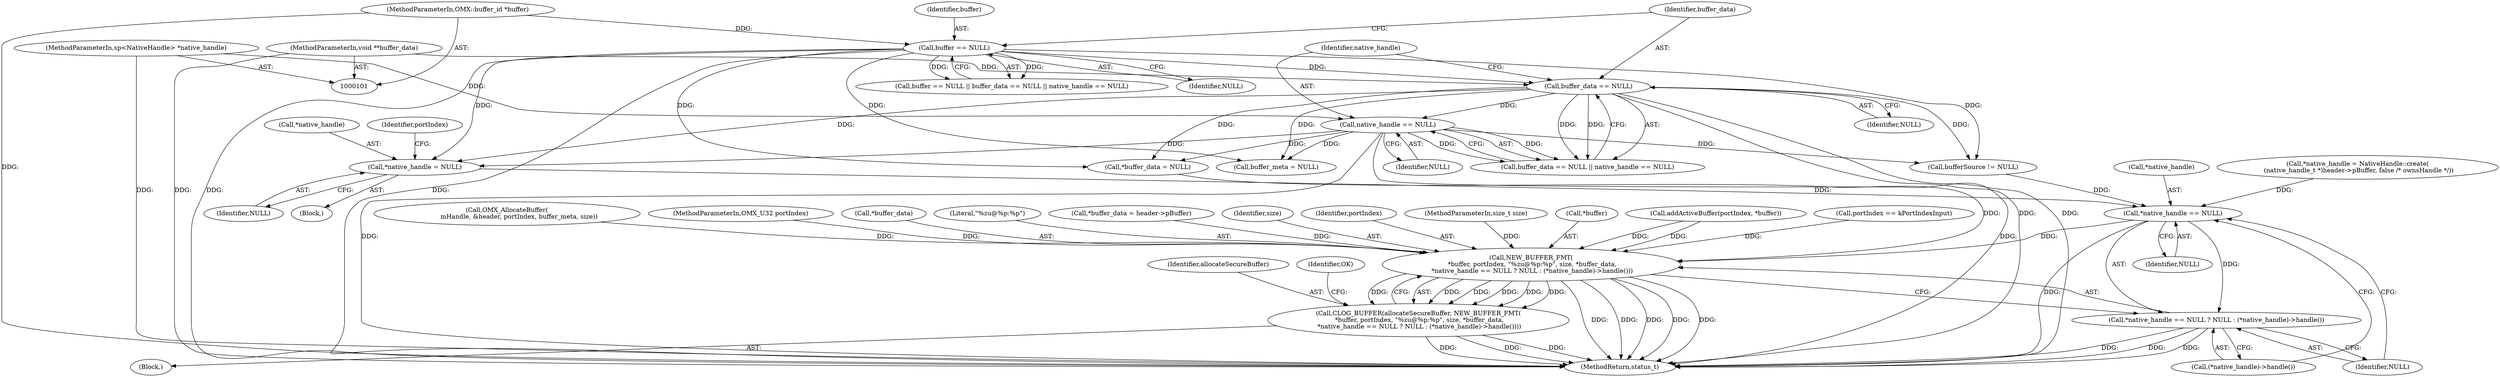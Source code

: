 digraph "0_Android_1d4feebdb85db46e138530f360d9ff2490e14353@pointer" {
"1000219" [label="(Call,*native_handle = NULL)"];
"1000110" [label="(Call,buffer == NULL)"];
"1000104" [label="(MethodParameterIn,OMX::buffer_id *buffer)"];
"1000117" [label="(Call,native_handle == NULL)"];
"1000106" [label="(MethodParameterIn,sp<NativeHandle> *native_handle)"];
"1000114" [label="(Call,buffer_data == NULL)"];
"1000105" [label="(MethodParameterIn,void **buffer_data)"];
"1000250" [label="(Call,*native_handle == NULL)"];
"1000241" [label="(Call,NEW_BUFFER_FMT(\n *buffer, portIndex, \"%zu@%p:%p\", size, *buffer_data,\n *native_handle == NULL ? NULL : (*native_handle)->handle()))"];
"1000239" [label="(Call,CLOG_BUFFER(allocateSecureBuffer, NEW_BUFFER_FMT(\n *buffer, portIndex, \"%zu@%p:%p\", size, *buffer_data,\n *native_handle == NULL ? NULL : (*native_handle)->handle())))"];
"1000249" [label="(Call,*native_handle == NULL ? NULL : (*native_handle)->handle())"];
"1000246" [label="(Identifier,size)"];
"1000244" [label="(Identifier,portIndex)"];
"1000249" [label="(Call,*native_handle == NULL ? NULL : (*native_handle)->handle())"];
"1000117" [label="(Call,native_handle == NULL)"];
"1000119" [label="(Identifier,NULL)"];
"1000105" [label="(MethodParameterIn,void **buffer_data)"];
"1000110" [label="(Call,buffer == NULL)"];
"1000103" [label="(MethodParameterIn,size_t size)"];
"1000115" [label="(Identifier,buffer_data)"];
"1000242" [label="(Call,*buffer)"];
"1000118" [label="(Identifier,native_handle)"];
"1000251" [label="(Call,*native_handle)"];
"1000170" [label="(Call,buffer_meta = NULL)"];
"1000253" [label="(Identifier,NULL)"];
"1000258" [label="(MethodReturn,status_t)"];
"1000223" [label="(Call,addActiveBuffer(portIndex, *buffer))"];
"1000113" [label="(Call,buffer_data == NULL || native_handle == NULL)"];
"1000254" [label="(Identifier,NULL)"];
"1000219" [label="(Call,*native_handle = NULL)"];
"1000239" [label="(Call,CLOG_BUFFER(allocateSecureBuffer, NEW_BUFFER_FMT(\n *buffer, portIndex, \"%zu@%p:%p\", size, *buffer_data,\n *native_handle == NULL ? NULL : (*native_handle)->handle())))"];
"1000233" [label="(Call,portIndex == kPortIndexInput)"];
"1000111" [label="(Identifier,buffer)"];
"1000257" [label="(Identifier,OK)"];
"1000106" [label="(MethodParameterIn,sp<NativeHandle> *native_handle)"];
"1000240" [label="(Identifier,allocateSecureBuffer)"];
"1000112" [label="(Identifier,NULL)"];
"1000222" [label="(Identifier,NULL)"];
"1000107" [label="(Block,)"];
"1000230" [label="(Call,bufferSource != NULL)"];
"1000197" [label="(Call,*buffer_data = NULL)"];
"1000149" [label="(Call,OMX_AllocateBuffer(\n            mHandle, &header, portIndex, buffer_meta, size))"];
"1000220" [label="(Call,*native_handle)"];
"1000104" [label="(MethodParameterIn,OMX::buffer_id *buffer)"];
"1000102" [label="(MethodParameterIn,OMX_U32 portIndex)"];
"1000201" [label="(Call,*native_handle = NativeHandle::create(\n (native_handle_t *)header->pBuffer, false /* ownsHandle */))"];
"1000241" [label="(Call,NEW_BUFFER_FMT(\n *buffer, portIndex, \"%zu@%p:%p\", size, *buffer_data,\n *native_handle == NULL ? NULL : (*native_handle)->handle()))"];
"1000116" [label="(Identifier,NULL)"];
"1000212" [label="(Block,)"];
"1000247" [label="(Call,*buffer_data)"];
"1000114" [label="(Call,buffer_data == NULL)"];
"1000224" [label="(Identifier,portIndex)"];
"1000255" [label="(Call,(*native_handle)->handle())"];
"1000250" [label="(Call,*native_handle == NULL)"];
"1000245" [label="(Literal,\"%zu@%p:%p\")"];
"1000213" [label="(Call,*buffer_data = header->pBuffer)"];
"1000109" [label="(Call,buffer == NULL || buffer_data == NULL || native_handle == NULL)"];
"1000219" -> "1000212"  [label="AST: "];
"1000219" -> "1000222"  [label="CFG: "];
"1000220" -> "1000219"  [label="AST: "];
"1000222" -> "1000219"  [label="AST: "];
"1000224" -> "1000219"  [label="CFG: "];
"1000110" -> "1000219"  [label="DDG: "];
"1000117" -> "1000219"  [label="DDG: "];
"1000114" -> "1000219"  [label="DDG: "];
"1000219" -> "1000250"  [label="DDG: "];
"1000110" -> "1000109"  [label="AST: "];
"1000110" -> "1000112"  [label="CFG: "];
"1000111" -> "1000110"  [label="AST: "];
"1000112" -> "1000110"  [label="AST: "];
"1000115" -> "1000110"  [label="CFG: "];
"1000109" -> "1000110"  [label="CFG: "];
"1000110" -> "1000258"  [label="DDG: "];
"1000110" -> "1000258"  [label="DDG: "];
"1000110" -> "1000109"  [label="DDG: "];
"1000110" -> "1000109"  [label="DDG: "];
"1000104" -> "1000110"  [label="DDG: "];
"1000110" -> "1000114"  [label="DDG: "];
"1000110" -> "1000170"  [label="DDG: "];
"1000110" -> "1000197"  [label="DDG: "];
"1000110" -> "1000230"  [label="DDG: "];
"1000104" -> "1000101"  [label="AST: "];
"1000104" -> "1000258"  [label="DDG: "];
"1000117" -> "1000113"  [label="AST: "];
"1000117" -> "1000119"  [label="CFG: "];
"1000118" -> "1000117"  [label="AST: "];
"1000119" -> "1000117"  [label="AST: "];
"1000113" -> "1000117"  [label="CFG: "];
"1000117" -> "1000258"  [label="DDG: "];
"1000117" -> "1000258"  [label="DDG: "];
"1000117" -> "1000113"  [label="DDG: "];
"1000117" -> "1000113"  [label="DDG: "];
"1000106" -> "1000117"  [label="DDG: "];
"1000114" -> "1000117"  [label="DDG: "];
"1000117" -> "1000170"  [label="DDG: "];
"1000117" -> "1000197"  [label="DDG: "];
"1000117" -> "1000230"  [label="DDG: "];
"1000106" -> "1000101"  [label="AST: "];
"1000106" -> "1000258"  [label="DDG: "];
"1000114" -> "1000113"  [label="AST: "];
"1000114" -> "1000116"  [label="CFG: "];
"1000115" -> "1000114"  [label="AST: "];
"1000116" -> "1000114"  [label="AST: "];
"1000118" -> "1000114"  [label="CFG: "];
"1000113" -> "1000114"  [label="CFG: "];
"1000114" -> "1000258"  [label="DDG: "];
"1000114" -> "1000258"  [label="DDG: "];
"1000114" -> "1000113"  [label="DDG: "];
"1000114" -> "1000113"  [label="DDG: "];
"1000105" -> "1000114"  [label="DDG: "];
"1000114" -> "1000170"  [label="DDG: "];
"1000114" -> "1000197"  [label="DDG: "];
"1000114" -> "1000230"  [label="DDG: "];
"1000105" -> "1000101"  [label="AST: "];
"1000105" -> "1000258"  [label="DDG: "];
"1000250" -> "1000249"  [label="AST: "];
"1000250" -> "1000253"  [label="CFG: "];
"1000251" -> "1000250"  [label="AST: "];
"1000253" -> "1000250"  [label="AST: "];
"1000254" -> "1000250"  [label="CFG: "];
"1000255" -> "1000250"  [label="CFG: "];
"1000250" -> "1000258"  [label="DDG: "];
"1000250" -> "1000241"  [label="DDG: "];
"1000201" -> "1000250"  [label="DDG: "];
"1000230" -> "1000250"  [label="DDG: "];
"1000250" -> "1000249"  [label="DDG: "];
"1000241" -> "1000239"  [label="AST: "];
"1000241" -> "1000249"  [label="CFG: "];
"1000242" -> "1000241"  [label="AST: "];
"1000244" -> "1000241"  [label="AST: "];
"1000245" -> "1000241"  [label="AST: "];
"1000246" -> "1000241"  [label="AST: "];
"1000247" -> "1000241"  [label="AST: "];
"1000249" -> "1000241"  [label="AST: "];
"1000239" -> "1000241"  [label="CFG: "];
"1000241" -> "1000258"  [label="DDG: "];
"1000241" -> "1000258"  [label="DDG: "];
"1000241" -> "1000258"  [label="DDG: "];
"1000241" -> "1000258"  [label="DDG: "];
"1000241" -> "1000258"  [label="DDG: "];
"1000241" -> "1000239"  [label="DDG: "];
"1000241" -> "1000239"  [label="DDG: "];
"1000241" -> "1000239"  [label="DDG: "];
"1000241" -> "1000239"  [label="DDG: "];
"1000241" -> "1000239"  [label="DDG: "];
"1000241" -> "1000239"  [label="DDG: "];
"1000223" -> "1000241"  [label="DDG: "];
"1000223" -> "1000241"  [label="DDG: "];
"1000233" -> "1000241"  [label="DDG: "];
"1000102" -> "1000241"  [label="DDG: "];
"1000149" -> "1000241"  [label="DDG: "];
"1000103" -> "1000241"  [label="DDG: "];
"1000213" -> "1000241"  [label="DDG: "];
"1000197" -> "1000241"  [label="DDG: "];
"1000239" -> "1000107"  [label="AST: "];
"1000240" -> "1000239"  [label="AST: "];
"1000257" -> "1000239"  [label="CFG: "];
"1000239" -> "1000258"  [label="DDG: "];
"1000239" -> "1000258"  [label="DDG: "];
"1000239" -> "1000258"  [label="DDG: "];
"1000249" -> "1000254"  [label="CFG: "];
"1000249" -> "1000255"  [label="CFG: "];
"1000254" -> "1000249"  [label="AST: "];
"1000255" -> "1000249"  [label="AST: "];
"1000249" -> "1000258"  [label="DDG: "];
"1000249" -> "1000258"  [label="DDG: "];
"1000249" -> "1000258"  [label="DDG: "];
}
